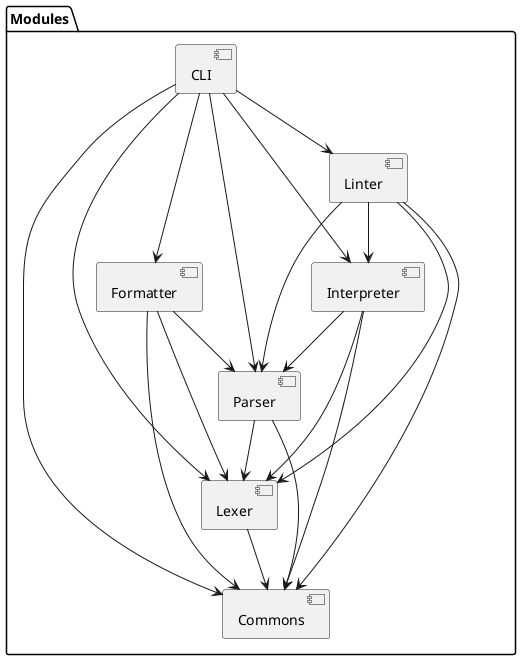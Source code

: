 @startuml

package "Modules" {

    [Commons]

    [Lexer] --> [Commons]

    [Parser] --> [Commons]
    [Parser] --> [Lexer]

    [Formatter] --> [Commons]
    [Formatter] --> [Lexer]
    [Formatter] --> [Parser]

    [Interpreter] --> [Commons]
    [Interpreter] --> [Lexer]
    [Interpreter] --> [Parser]

    [Linter] --> [Commons]
    [Linter] --> [Lexer]
    [Linter] --> [Parser]
    [Linter] --> [Interpreter]

    [CLI] --> [Commons]
    [CLI] --> [Lexer]
    [CLI] --> [Parser]
    [CLI] --> [Interpreter]
    [CLI] --> [Formatter]
    [CLI] --> [Linter]

}

@enduml
